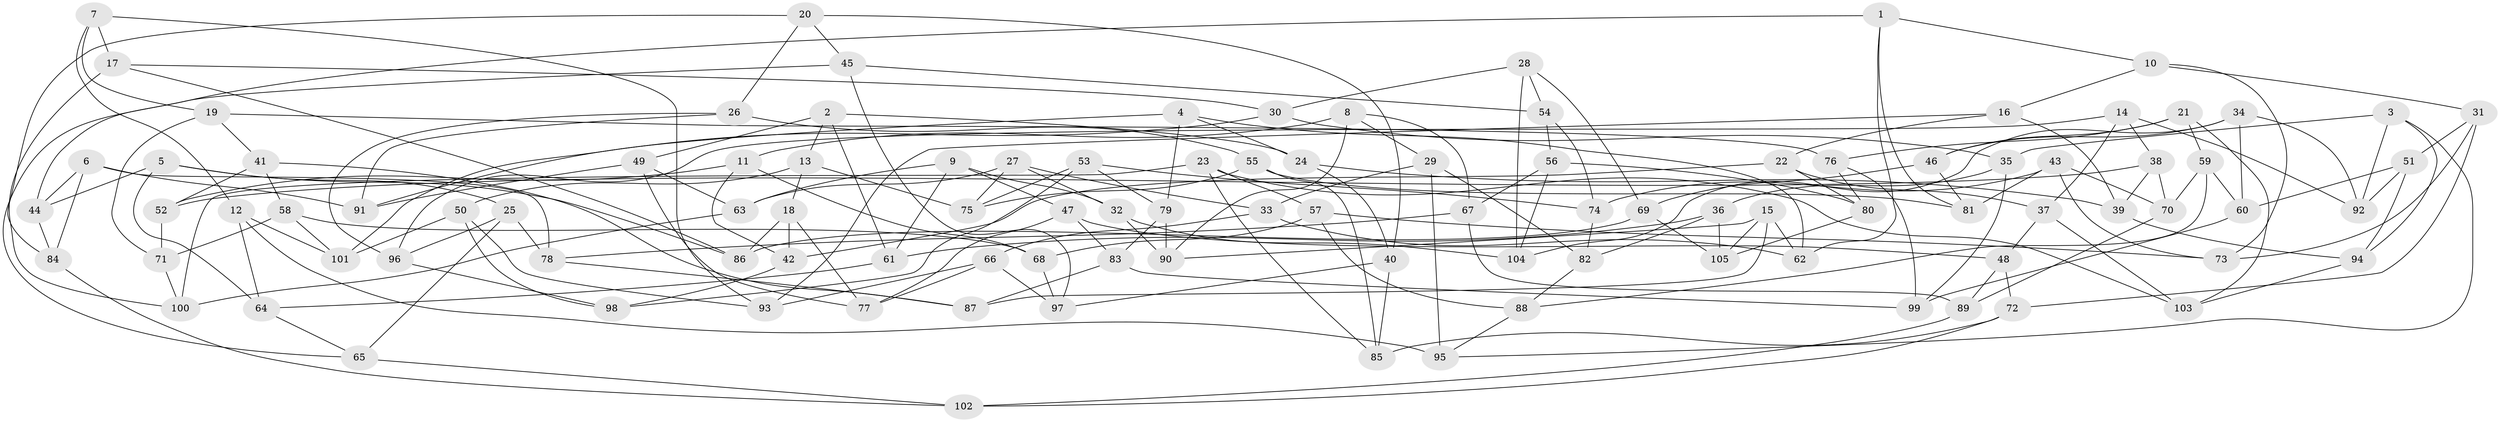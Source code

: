 // coarse degree distribution, {4: 0.726027397260274, 9: 0.0136986301369863, 3: 0.0547945205479452, 5: 0.0684931506849315, 8: 0.0821917808219178, 6: 0.0273972602739726, 7: 0.0273972602739726}
// Generated by graph-tools (version 1.1) at 2025/01/03/04/25 22:01:40]
// undirected, 105 vertices, 210 edges
graph export_dot {
graph [start="1"]
  node [color=gray90,style=filled];
  1;
  2;
  3;
  4;
  5;
  6;
  7;
  8;
  9;
  10;
  11;
  12;
  13;
  14;
  15;
  16;
  17;
  18;
  19;
  20;
  21;
  22;
  23;
  24;
  25;
  26;
  27;
  28;
  29;
  30;
  31;
  32;
  33;
  34;
  35;
  36;
  37;
  38;
  39;
  40;
  41;
  42;
  43;
  44;
  45;
  46;
  47;
  48;
  49;
  50;
  51;
  52;
  53;
  54;
  55;
  56;
  57;
  58;
  59;
  60;
  61;
  62;
  63;
  64;
  65;
  66;
  67;
  68;
  69;
  70;
  71;
  72;
  73;
  74;
  75;
  76;
  77;
  78;
  79;
  80;
  81;
  82;
  83;
  84;
  85;
  86;
  87;
  88;
  89;
  90;
  91;
  92;
  93;
  94;
  95;
  96;
  97;
  98;
  99;
  100;
  101;
  102;
  103;
  104;
  105;
  1 -- 81;
  1 -- 44;
  1 -- 62;
  1 -- 10;
  2 -- 13;
  2 -- 49;
  2 -- 61;
  2 -- 24;
  3 -- 94;
  3 -- 95;
  3 -- 92;
  3 -- 35;
  4 -- 79;
  4 -- 62;
  4 -- 101;
  4 -- 24;
  5 -- 64;
  5 -- 25;
  5 -- 44;
  5 -- 86;
  6 -- 91;
  6 -- 78;
  6 -- 44;
  6 -- 84;
  7 -- 17;
  7 -- 19;
  7 -- 12;
  7 -- 93;
  8 -- 90;
  8 -- 11;
  8 -- 67;
  8 -- 29;
  9 -- 47;
  9 -- 63;
  9 -- 32;
  9 -- 61;
  10 -- 16;
  10 -- 31;
  10 -- 73;
  11 -- 42;
  11 -- 52;
  11 -- 68;
  12 -- 64;
  12 -- 95;
  12 -- 101;
  13 -- 75;
  13 -- 50;
  13 -- 18;
  14 -- 92;
  14 -- 96;
  14 -- 37;
  14 -- 38;
  15 -- 62;
  15 -- 90;
  15 -- 105;
  15 -- 87;
  16 -- 93;
  16 -- 39;
  16 -- 22;
  17 -- 30;
  17 -- 86;
  17 -- 100;
  18 -- 42;
  18 -- 77;
  18 -- 86;
  19 -- 71;
  19 -- 76;
  19 -- 41;
  20 -- 40;
  20 -- 26;
  20 -- 45;
  20 -- 84;
  21 -- 76;
  21 -- 46;
  21 -- 103;
  21 -- 59;
  22 -- 80;
  22 -- 42;
  22 -- 37;
  23 -- 57;
  23 -- 103;
  23 -- 85;
  23 -- 100;
  24 -- 39;
  24 -- 40;
  25 -- 96;
  25 -- 78;
  25 -- 65;
  26 -- 55;
  26 -- 91;
  26 -- 96;
  27 -- 33;
  27 -- 63;
  27 -- 32;
  27 -- 75;
  28 -- 54;
  28 -- 104;
  28 -- 30;
  28 -- 69;
  29 -- 82;
  29 -- 33;
  29 -- 95;
  30 -- 35;
  30 -- 91;
  31 -- 51;
  31 -- 73;
  31 -- 72;
  32 -- 90;
  32 -- 104;
  33 -- 66;
  33 -- 62;
  34 -- 104;
  34 -- 46;
  34 -- 60;
  34 -- 92;
  35 -- 36;
  35 -- 99;
  36 -- 61;
  36 -- 105;
  36 -- 82;
  37 -- 103;
  37 -- 48;
  38 -- 39;
  38 -- 52;
  38 -- 70;
  39 -- 94;
  40 -- 85;
  40 -- 97;
  41 -- 58;
  41 -- 87;
  41 -- 52;
  42 -- 98;
  43 -- 81;
  43 -- 70;
  43 -- 74;
  43 -- 73;
  44 -- 84;
  45 -- 54;
  45 -- 97;
  45 -- 65;
  46 -- 81;
  46 -- 69;
  47 -- 48;
  47 -- 83;
  47 -- 77;
  48 -- 72;
  48 -- 89;
  49 -- 91;
  49 -- 63;
  49 -- 77;
  50 -- 98;
  50 -- 93;
  50 -- 101;
  51 -- 60;
  51 -- 92;
  51 -- 94;
  52 -- 71;
  53 -- 75;
  53 -- 74;
  53 -- 79;
  53 -- 98;
  54 -- 56;
  54 -- 74;
  55 -- 75;
  55 -- 85;
  55 -- 81;
  56 -- 80;
  56 -- 67;
  56 -- 104;
  57 -- 68;
  57 -- 73;
  57 -- 88;
  58 -- 68;
  58 -- 71;
  58 -- 101;
  59 -- 88;
  59 -- 60;
  59 -- 70;
  60 -- 99;
  61 -- 64;
  63 -- 100;
  64 -- 65;
  65 -- 102;
  66 -- 77;
  66 -- 97;
  66 -- 93;
  67 -- 78;
  67 -- 89;
  68 -- 97;
  69 -- 86;
  69 -- 105;
  70 -- 89;
  71 -- 100;
  72 -- 102;
  72 -- 85;
  74 -- 82;
  76 -- 99;
  76 -- 80;
  78 -- 87;
  79 -- 90;
  79 -- 83;
  80 -- 105;
  82 -- 88;
  83 -- 99;
  83 -- 87;
  84 -- 102;
  88 -- 95;
  89 -- 102;
  94 -- 103;
  96 -- 98;
}
